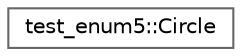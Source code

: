 digraph "类继承关系图"
{
 // LATEX_PDF_SIZE
  bgcolor="transparent";
  edge [fontname=Helvetica,fontsize=10,labelfontname=Helvetica,labelfontsize=10];
  node [fontname=Helvetica,fontsize=10,shape=box,height=0.2,width=0.4];
  rankdir="LR";
  Node0 [id="Node000000",label="test_enum5::Circle",height=0.2,width=0.4,color="grey40", fillcolor="white", style="filled",URL="$structtest__enum5_1_1_circle.html",tooltip=" "];
}
